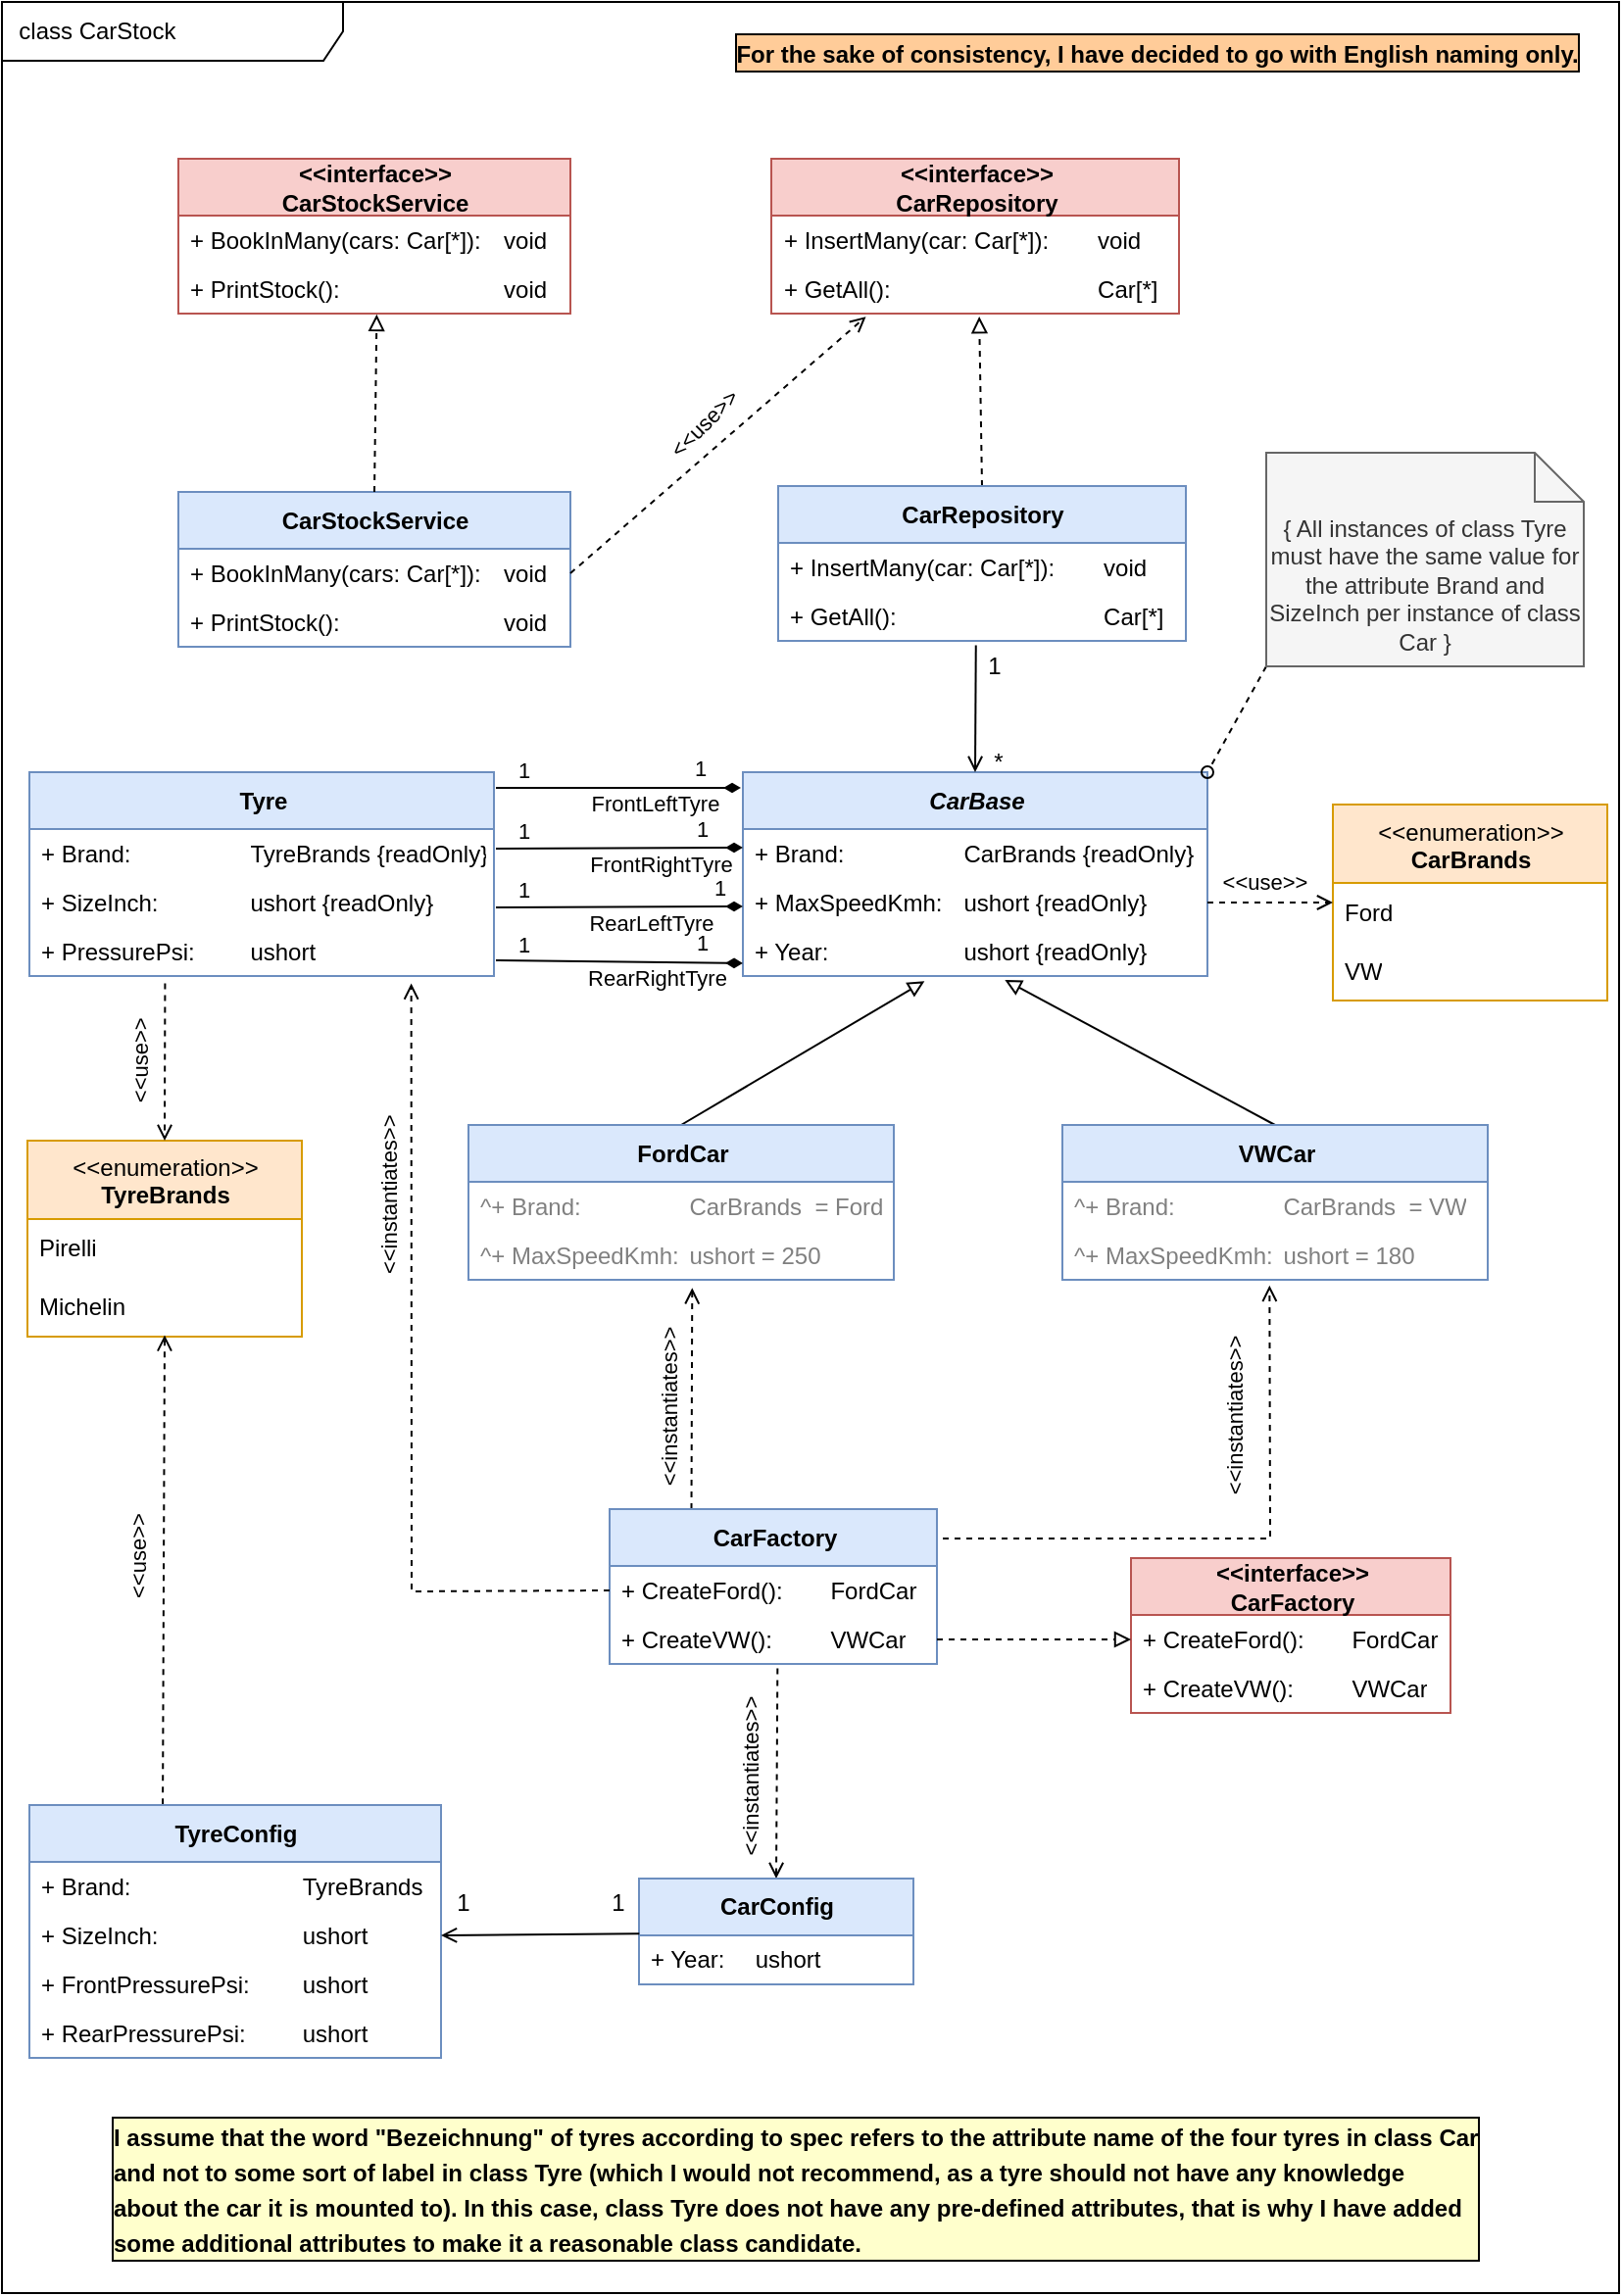 <mxfile version="24.0.0" type="device">
  <diagram id="EMnFjtMopK0SoW1ce9yu" name="Class Diagram">
    <mxGraphModel dx="2106" dy="452" grid="1" gridSize="10" guides="1" tooltips="1" connect="1" arrows="1" fold="1" page="1" pageScale="1" pageWidth="827" pageHeight="1169" math="0" shadow="0">
      <root>
        <mxCell id="0" />
        <mxCell id="1" parent="0" />
        <mxCell id="168" value="&amp;nbsp; class CarStock" style="shape=umlFrame;whiteSpace=wrap;html=1;movable=1;resizable=1;rotatable=1;deletable=1;editable=1;connectable=1;width=174;height=30;align=left;" parent="1" vertex="1">
          <mxGeometry x="-1654" width="825" height="1169" as="geometry" />
        </mxCell>
        <mxCell id="2" value="&lt;i&gt;CarBase&lt;/i&gt;" style="swimlane;fontStyle=1;align=center;verticalAlign=middle;childLayout=stackLayout;horizontal=1;startSize=29;horizontalStack=0;resizeParent=1;resizeParentMax=0;resizeLast=0;collapsible=0;marginBottom=0;html=1;fillColor=#dae8fc;strokeColor=#6c8ebf;" parent="1" vertex="1">
          <mxGeometry x="-1276" y="393" width="237" height="104" as="geometry" />
        </mxCell>
        <mxCell id="4" value="+ Brand:&lt;span style=&quot;white-space: pre;&quot;&gt;&#x9;&lt;span style=&quot;white-space: pre;&quot;&gt;&#x9;&lt;/span&gt;&lt;span style=&quot;white-space: pre;&quot;&gt;&#x9;&lt;/span&gt;C&lt;/span&gt;arBrands {readOnly}" style="text;html=1;strokeColor=none;fillColor=none;align=left;verticalAlign=middle;spacingLeft=4;spacingRight=4;overflow=hidden;rotatable=0;points=[[0,0.5],[1,0.5]];portConstraint=eastwest;" parent="2" vertex="1">
          <mxGeometry y="29" width="237" height="25" as="geometry" />
        </mxCell>
        <mxCell id="6" value="+ MaxSpeedKmh:&lt;span style=&quot;white-space: pre;&quot;&gt;&#x9;&lt;/span&gt;ushort {readOnly}" style="text;html=1;strokeColor=none;fillColor=none;align=left;verticalAlign=middle;spacingLeft=4;spacingRight=4;overflow=hidden;rotatable=0;points=[[0,0.5],[1,0.5]];portConstraint=eastwest;" parent="2" vertex="1">
          <mxGeometry y="54" width="237" height="25" as="geometry" />
        </mxCell>
        <mxCell id="5" value="+ Year:&lt;span style=&quot;white-space: pre;&quot;&gt;&#x9;&lt;/span&gt;&lt;span style=&quot;white-space: pre;&quot;&gt;&#x9;&lt;/span&gt;&lt;span style=&quot;white-space: pre;&quot;&gt;&#x9;&lt;/span&gt;ushort {readOnly}" style="text;html=1;strokeColor=none;fillColor=none;align=left;verticalAlign=middle;spacingLeft=4;spacingRight=4;overflow=hidden;rotatable=0;points=[[0,0.5],[1,0.5]];portConstraint=eastwest;" parent="2" vertex="1">
          <mxGeometry y="79" width="237" height="25" as="geometry" />
        </mxCell>
        <mxCell id="19" value="&amp;lt;&amp;lt;enumeration&amp;gt;&amp;gt;&lt;br&gt;&lt;b&gt;CarBrands&lt;/b&gt;" style="swimlane;fontStyle=0;align=center;verticalAlign=top;childLayout=stackLayout;horizontal=1;startSize=40;horizontalStack=0;resizeParent=1;resizeParentMax=0;resizeLast=0;collapsible=0;marginBottom=0;html=1;fillColor=#ffe6cc;strokeColor=#d79b00;" parent="1" vertex="1">
          <mxGeometry x="-975" y="409.5" width="140" height="100" as="geometry" />
        </mxCell>
        <mxCell id="20" value="Ford" style="text;html=1;strokeColor=none;fillColor=none;align=left;verticalAlign=middle;spacingLeft=4;spacingRight=4;overflow=hidden;rotatable=0;points=[[0,0.5],[1,0.5]];portConstraint=eastwest;" parent="19" vertex="1">
          <mxGeometry y="40" width="140" height="30" as="geometry" />
        </mxCell>
        <mxCell id="21" value="VW" style="text;html=1;strokeColor=none;fillColor=none;align=left;verticalAlign=middle;spacingLeft=4;spacingRight=4;overflow=hidden;rotatable=0;points=[[0,0.5],[1,0.5]];portConstraint=eastwest;" parent="19" vertex="1">
          <mxGeometry y="70" width="140" height="30" as="geometry" />
        </mxCell>
        <mxCell id="22" style="edgeStyle=none;html=1;exitX=1;exitY=0.5;exitDx=0;exitDy=0;endArrow=open;endFill=0;dashed=1;entryX=0;entryY=0.5;entryDx=0;entryDy=0;" parent="1" source="6" target="19" edge="1">
          <mxGeometry relative="1" as="geometry">
            <mxPoint x="-996" y="403" as="targetPoint" />
          </mxGeometry>
        </mxCell>
        <mxCell id="23" value="&amp;lt;&amp;lt;use&amp;gt;&amp;gt;" style="edgeLabel;html=1;align=center;verticalAlign=middle;resizable=0;points=[];rotation=0;" parent="22" vertex="1" connectable="0">
          <mxGeometry x="0.264" y="3" relative="1" as="geometry">
            <mxPoint x="-12" y="-8" as="offset" />
          </mxGeometry>
        </mxCell>
        <mxCell id="29" style="edgeStyle=none;html=1;exitX=0.5;exitY=0;exitDx=0;exitDy=0;fontColor=#808080;endArrow=block;endFill=0;entryX=0.391;entryY=1.107;entryDx=0;entryDy=0;entryPerimeter=0;" parent="1" source="24" target="5" edge="1">
          <mxGeometry relative="1" as="geometry">
            <mxPoint x="-1186" y="523" as="targetPoint" />
          </mxGeometry>
        </mxCell>
        <mxCell id="24" value="FordCar" style="swimlane;fontStyle=1;align=center;verticalAlign=middle;childLayout=stackLayout;horizontal=1;startSize=29;horizontalStack=0;resizeParent=1;resizeParentMax=0;resizeLast=0;collapsible=0;marginBottom=0;html=1;fillColor=#dae8fc;strokeColor=#6c8ebf;" parent="1" vertex="1">
          <mxGeometry x="-1416" y="573" width="217" height="79" as="geometry" />
        </mxCell>
        <mxCell id="25" value="^+ Brand:&lt;span style=&quot;white-space: pre;&quot;&gt;&#x9;&lt;/span&gt;&lt;span style=&quot;white-space: pre;&quot;&gt;&#x9;&lt;/span&gt;&lt;span style=&quot;white-space: pre;&quot;&gt;&#x9;&lt;/span&gt;CarBrands&amp;nbsp; = Ford" style="text;html=1;strokeColor=none;fillColor=none;align=left;verticalAlign=middle;spacingLeft=4;spacingRight=4;overflow=hidden;rotatable=0;points=[[0,0.5],[1,0.5]];portConstraint=eastwest;fontColor=#808080;" parent="24" vertex="1">
          <mxGeometry y="29" width="217" height="25" as="geometry" />
        </mxCell>
        <mxCell id="27" value="^+ MaxSpeedKmh:&lt;span style=&quot;white-space: pre;&quot;&gt;&#x9;&lt;/span&gt;ushort = 250" style="text;html=1;strokeColor=none;fillColor=none;align=left;verticalAlign=middle;spacingLeft=4;spacingRight=4;overflow=hidden;rotatable=0;points=[[0,0.5],[1,0.5]];portConstraint=eastwest;fontColor=#808080;" parent="24" vertex="1">
          <mxGeometry y="54" width="217" height="25" as="geometry" />
        </mxCell>
        <mxCell id="33" style="edgeStyle=none;html=1;exitX=0.5;exitY=0;exitDx=0;exitDy=0;entryX=0.564;entryY=1.08;entryDx=0;entryDy=0;entryPerimeter=0;fontColor=#808080;endArrow=block;endFill=0;" parent="1" source="30" target="5" edge="1">
          <mxGeometry relative="1" as="geometry" />
        </mxCell>
        <mxCell id="30" value="VWCar" style="swimlane;fontStyle=1;align=center;verticalAlign=middle;childLayout=stackLayout;horizontal=1;startSize=29;horizontalStack=0;resizeParent=1;resizeParentMax=0;resizeLast=0;collapsible=0;marginBottom=0;html=1;fillColor=#dae8fc;strokeColor=#6c8ebf;" parent="1" vertex="1">
          <mxGeometry x="-1113" y="573" width="217" height="79" as="geometry" />
        </mxCell>
        <mxCell id="31" value="^+ Brand:&lt;span style=&quot;white-space: pre;&quot;&gt;&#x9;&lt;/span&gt;&lt;span style=&quot;white-space: pre;&quot;&gt;&#x9;&lt;span style=&quot;white-space: pre;&quot;&gt;&#x9;&lt;/span&gt;C&lt;/span&gt;arBrands&amp;nbsp; = VW" style="text;html=1;strokeColor=none;fillColor=none;align=left;verticalAlign=middle;spacingLeft=4;spacingRight=4;overflow=hidden;rotatable=0;points=[[0,0.5],[1,0.5]];portConstraint=eastwest;fontColor=#808080;" parent="30" vertex="1">
          <mxGeometry y="29" width="217" height="25" as="geometry" />
        </mxCell>
        <mxCell id="32" value="^+ MaxSpeedKmh:&lt;span style=&quot;white-space: pre;&quot;&gt;&#x9;&lt;/span&gt;ushort = 180" style="text;html=1;strokeColor=none;fillColor=none;align=left;verticalAlign=middle;spacingLeft=4;spacingRight=4;overflow=hidden;rotatable=0;points=[[0,0.5],[1,0.5]];portConstraint=eastwest;fontColor=#808080;" parent="30" vertex="1">
          <mxGeometry y="54" width="217" height="25" as="geometry" />
        </mxCell>
        <mxCell id="88" style="edgeStyle=none;html=1;exitX=0.25;exitY=0;exitDx=0;exitDy=0;entryX=0.526;entryY=1.167;entryDx=0;entryDy=0;entryPerimeter=0;dashed=1;fontColor=#000000;startArrow=none;startFill=0;endArrow=open;endFill=0;" parent="1" source="56" target="27" edge="1">
          <mxGeometry relative="1" as="geometry" />
        </mxCell>
        <mxCell id="89" value="&amp;lt;&amp;lt;instantiates&amp;gt;&amp;gt;" style="edgeLabel;html=1;align=center;verticalAlign=middle;resizable=0;points=[];fontColor=#000000;rotation=-90;" parent="88" vertex="1" connectable="0">
          <mxGeometry x="0.328" y="2" relative="1" as="geometry">
            <mxPoint x="-10" y="23" as="offset" />
          </mxGeometry>
        </mxCell>
        <mxCell id="90" style="edgeStyle=none;html=1;exitX=1.018;exitY=0.19;exitDx=0;exitDy=0;entryX=0.487;entryY=1.117;entryDx=0;entryDy=0;entryPerimeter=0;dashed=1;fontColor=#000000;startArrow=none;startFill=0;endArrow=open;endFill=0;rounded=0;exitPerimeter=0;" parent="1" source="56" target="32" edge="1">
          <mxGeometry relative="1" as="geometry">
            <Array as="points">
              <mxPoint x="-1007" y="784" />
            </Array>
          </mxGeometry>
        </mxCell>
        <mxCell id="91" value="&amp;lt;&amp;lt;instantiates&amp;gt;&amp;gt;" style="edgeLabel;html=1;align=center;verticalAlign=middle;resizable=0;points=[];fontColor=#000000;rotation=-90;" parent="90" vertex="1" connectable="0">
          <mxGeometry x="0.098" y="-1" relative="1" as="geometry">
            <mxPoint x="-14" y="-63" as="offset" />
          </mxGeometry>
        </mxCell>
        <mxCell id="56" value="CarFactory" style="swimlane;fontStyle=1;align=center;verticalAlign=middle;childLayout=stackLayout;horizontal=1;startSize=29;horizontalStack=0;resizeParent=1;resizeParentMax=0;resizeLast=0;collapsible=0;marginBottom=0;html=1;fillColor=#dae8fc;strokeColor=#6c8ebf;" parent="1" vertex="1">
          <mxGeometry x="-1344" y="769" width="167" height="79" as="geometry" />
        </mxCell>
        <mxCell id="57" value="+ CreateFord():&lt;span style=&quot;white-space: pre;&quot;&gt;&#x9;&lt;/span&gt;FordCar" style="text;html=1;strokeColor=none;fillColor=none;align=left;verticalAlign=middle;spacingLeft=4;spacingRight=4;overflow=hidden;rotatable=0;points=[[0,0.5],[1,0.5]];portConstraint=eastwest;" parent="56" vertex="1">
          <mxGeometry y="29" width="167" height="25" as="geometry" />
        </mxCell>
        <mxCell id="62" value="+ CreateVW():&lt;span style=&quot;white-space-collapse: preserve;&quot;&gt; &lt;span style=&quot;white-space: pre;&quot;&gt;&#x9;&lt;/span&gt;&lt;/span&gt;VWCar" style="text;html=1;strokeColor=none;fillColor=none;align=left;verticalAlign=middle;spacingLeft=4;spacingRight=4;overflow=hidden;rotatable=0;points=[[0,0.5],[1,0.5]];portConstraint=eastwest;" parent="56" vertex="1">
          <mxGeometry y="54" width="167" height="25" as="geometry" />
        </mxCell>
        <mxCell id="63" value="Tyre" style="swimlane;fontStyle=1;align=center;verticalAlign=middle;childLayout=stackLayout;horizontal=1;startSize=29;horizontalStack=0;resizeParent=1;resizeParentMax=0;resizeLast=0;collapsible=0;marginBottom=0;html=1;fillColor=#dae8fc;strokeColor=#6c8ebf;" parent="1" vertex="1">
          <mxGeometry x="-1640" y="393" width="237" height="104" as="geometry" />
        </mxCell>
        <mxCell id="66" value="+ Brand:&lt;span style=&quot;white-space: pre;&quot;&gt;&#x9;&lt;span style=&quot;white-space: pre;&quot;&gt;&#x9;&lt;span style=&quot;white-space: pre;&quot;&gt;&#x9;&lt;/span&gt;&lt;/span&gt;&lt;/span&gt;TyreBrands {readOnly}" style="text;html=1;strokeColor=none;fillColor=none;align=left;verticalAlign=middle;spacingLeft=4;spacingRight=4;overflow=hidden;rotatable=0;points=[[0,0.5],[1,0.5]];portConstraint=eastwest;" parent="63" vertex="1">
          <mxGeometry y="29" width="237" height="25" as="geometry" />
        </mxCell>
        <mxCell id="101" value="+ SizeInch:&lt;span style=&quot;white-space: pre;&quot;&gt;&#x9;&lt;span style=&quot;white-space: pre;&quot;&gt;&#x9;&lt;/span&gt;&lt;/span&gt;ushort&amp;nbsp;{readOnly}" style="text;html=1;strokeColor=none;fillColor=none;align=left;verticalAlign=middle;spacingLeft=4;spacingRight=4;overflow=hidden;rotatable=0;points=[[0,0.5],[1,0.5]];portConstraint=eastwest;" parent="63" vertex="1">
          <mxGeometry y="54" width="237" height="25" as="geometry" />
        </mxCell>
        <mxCell id="105" value="+ PressurePsi:&lt;span style=&quot;white-space: pre;&quot;&gt;&#x9;&lt;/span&gt;ushort" style="text;html=1;strokeColor=none;fillColor=none;align=left;verticalAlign=middle;spacingLeft=4;spacingRight=4;overflow=hidden;rotatable=0;points=[[0,0.5],[1,0.5]];portConstraint=eastwest;" parent="63" vertex="1">
          <mxGeometry y="79" width="237" height="25" as="geometry" />
        </mxCell>
        <mxCell id="67" style="edgeStyle=none;html=1;fontColor=#000000;endArrow=none;endFill=0;startArrow=diamondThin;startFill=1;" parent="1" edge="1">
          <mxGeometry relative="1" as="geometry">
            <mxPoint x="-1402" y="401" as="targetPoint" />
            <mxPoint x="-1277" y="401" as="sourcePoint" />
          </mxGeometry>
        </mxCell>
        <mxCell id="106" value="&lt;font style=&quot;font-size: 11px;&quot;&gt;FrontLeftTyre&lt;/font&gt;" style="edgeLabel;html=1;align=center;verticalAlign=middle;resizable=0;points=[];fontSize=15;labelBackgroundColor=none;" parent="67" vertex="1" connectable="0">
          <mxGeometry x="-0.303" y="7" relative="1" as="geometry">
            <mxPoint x="-1" y="-1" as="offset" />
          </mxGeometry>
        </mxCell>
        <mxCell id="109" value="1" style="edgeLabel;html=1;align=center;verticalAlign=middle;resizable=0;points=[];fontSize=11;" parent="67" vertex="1" connectable="0">
          <mxGeometry x="0.445" y="-1" relative="1" as="geometry">
            <mxPoint x="-21" y="-8" as="offset" />
          </mxGeometry>
        </mxCell>
        <mxCell id="110" value="1" style="edgeLabel;html=1;align=center;verticalAlign=middle;resizable=0;points=[];fontSize=11;" parent="67" vertex="1" connectable="0">
          <mxGeometry x="-0.263" y="-2" relative="1" as="geometry">
            <mxPoint x="25" y="-8" as="offset" />
          </mxGeometry>
        </mxCell>
        <mxCell id="77" style="edgeStyle=none;html=1;exitX=0.485;exitY=1.091;exitDx=0;exitDy=0;entryX=0.5;entryY=0;entryDx=0;entryDy=0;fontColor=#000000;endArrow=open;endFill=0;exitPerimeter=0;" parent="1" source="76" target="2" edge="1">
          <mxGeometry relative="1" as="geometry" />
        </mxCell>
        <mxCell id="143" style="edgeStyle=none;html=1;exitX=0.5;exitY=0;exitDx=0;exitDy=0;entryX=0.51;entryY=1.061;entryDx=0;entryDy=0;entryPerimeter=0;dashed=1;endArrow=block;endFill=0;" parent="1" source="74" target="139" edge="1">
          <mxGeometry relative="1" as="geometry" />
        </mxCell>
        <mxCell id="74" value="CarRepository" style="swimlane;fontStyle=1;align=center;verticalAlign=middle;childLayout=stackLayout;horizontal=1;startSize=29;horizontalStack=0;resizeParent=1;resizeParentMax=0;resizeLast=0;collapsible=0;marginBottom=0;html=1;fillColor=#dae8fc;strokeColor=#6c8ebf;" parent="1" vertex="1">
          <mxGeometry x="-1258" y="247" width="208" height="79" as="geometry" />
        </mxCell>
        <mxCell id="75" value="+ InsertMany(car: Car[*]):&lt;span style=&quot;white-space: pre;&quot;&gt;&#x9;&lt;/span&gt;void" style="text;html=1;strokeColor=none;fillColor=none;align=left;verticalAlign=middle;spacingLeft=4;spacingRight=4;overflow=hidden;rotatable=0;points=[[0,0.5],[1,0.5]];portConstraint=eastwest;" parent="74" vertex="1">
          <mxGeometry y="29" width="208" height="25" as="geometry" />
        </mxCell>
        <mxCell id="76" value="+ GetAll():&lt;span style=&quot;white-space: pre;&quot;&gt;&#x9;&lt;/span&gt;&lt;span style=&quot;white-space: pre;&quot;&gt;&#x9;&lt;span style=&quot;white-space: pre;&quot;&gt;&#x9;&lt;/span&gt;&lt;span style=&quot;white-space: pre;&quot;&gt;&#x9;&lt;/span&gt;&lt;/span&gt;Car[*]" style="text;html=1;strokeColor=none;fillColor=none;align=left;verticalAlign=middle;spacingLeft=4;spacingRight=4;overflow=hidden;rotatable=0;points=[[0,0.5],[1,0.5]];portConstraint=eastwest;" parent="74" vertex="1">
          <mxGeometry y="54" width="208" height="25" as="geometry" />
        </mxCell>
        <mxCell id="78" value="*" style="text;html=1;align=center;verticalAlign=middle;resizable=0;points=[];autosize=1;strokeColor=none;fillColor=none;fontColor=#000000;" parent="1" vertex="1">
          <mxGeometry x="-1161" y="373" width="30" height="30" as="geometry" />
        </mxCell>
        <mxCell id="79" value="1" style="text;html=1;align=center;verticalAlign=middle;resizable=0;points=[];autosize=1;strokeColor=none;fillColor=none;fontColor=#000000;" parent="1" vertex="1">
          <mxGeometry x="-1163" y="324" width="30" height="30" as="geometry" />
        </mxCell>
        <mxCell id="80" value="CarStockService" style="swimlane;fontStyle=1;align=center;verticalAlign=middle;childLayout=stackLayout;horizontal=1;startSize=29;horizontalStack=0;resizeParent=1;resizeParentMax=0;resizeLast=0;collapsible=0;marginBottom=0;html=1;fillColor=#dae8fc;strokeColor=#6c8ebf;" parent="1" vertex="1">
          <mxGeometry x="-1564" y="250" width="200" height="79" as="geometry" />
        </mxCell>
        <mxCell id="81" value="+ BookInMany(cars: Car[*]):&lt;span style=&quot;white-space: pre;&quot;&gt;&#x9;&lt;/span&gt;void" style="text;html=1;strokeColor=none;fillColor=none;align=left;verticalAlign=middle;spacingLeft=4;spacingRight=4;overflow=hidden;rotatable=0;points=[[0,0.5],[1,0.5]];portConstraint=eastwest;" parent="80" vertex="1">
          <mxGeometry y="29" width="200" height="25" as="geometry" />
        </mxCell>
        <mxCell id="82" value="+ PrintStock():&lt;span style=&quot;white-space: pre;&quot;&gt;&#x9;&lt;/span&gt;&lt;span style=&quot;white-space: pre;&quot;&gt;&#x9;&lt;span style=&quot;white-space: pre;&quot;&gt;&#x9;&lt;/span&gt;&lt;span style=&quot;white-space: pre;&quot;&gt;&#x9;&lt;/span&gt;v&lt;/span&gt;oid" style="text;html=1;strokeColor=none;fillColor=none;align=left;verticalAlign=middle;spacingLeft=4;spacingRight=4;overflow=hidden;rotatable=0;points=[[0,0.5],[1,0.5]];portConstraint=eastwest;" parent="80" vertex="1">
          <mxGeometry y="54" width="200" height="25" as="geometry" />
        </mxCell>
        <mxCell id="95" style="edgeStyle=none;html=1;exitX=0;exitY=0.5;exitDx=0;exitDy=0;dashed=1;fontColor=#000000;startArrow=none;startFill=0;endArrow=open;endFill=0;rounded=0;entryX=0.822;entryY=1.151;entryDx=0;entryDy=0;entryPerimeter=0;" parent="1" source="57" target="105" edge="1">
          <mxGeometry relative="1" as="geometry">
            <Array as="points">
              <mxPoint x="-1445" y="811" />
            </Array>
            <mxPoint x="-1449" y="519" as="targetPoint" />
          </mxGeometry>
        </mxCell>
        <mxCell id="96" value="&amp;lt;&amp;lt;instantiates&amp;gt;&amp;gt;" style="edgeLabel;html=1;align=center;verticalAlign=middle;resizable=0;points=[];fontColor=#000000;rotation=-90;" parent="95" vertex="1" connectable="0">
          <mxGeometry x="0.445" y="2" relative="1" as="geometry">
            <mxPoint x="-10" y="-6" as="offset" />
          </mxGeometry>
        </mxCell>
        <mxCell id="98" value="&lt;font style=&quot;font-size: 12px;&quot;&gt;For the sake of consistency, I have decided to go with English naming only.&lt;/font&gt;" style="text;html=1;align=center;verticalAlign=middle;resizable=0;points=[];autosize=1;strokeColor=none;fillColor=none;fontColor=#000000;fontStyle=1;fontSize=15;labelBorderColor=default;labelBackgroundColor=#FFCC99;" parent="1" vertex="1">
          <mxGeometry x="-1290" y="10" width="450" height="30" as="geometry" />
        </mxCell>
        <mxCell id="102" value="&amp;lt;&amp;lt;enumeration&amp;gt;&amp;gt;&lt;br&gt;&lt;b&gt;TyreBrands&lt;/b&gt;" style="swimlane;fontStyle=0;align=center;verticalAlign=top;childLayout=stackLayout;horizontal=1;startSize=40;horizontalStack=0;resizeParent=1;resizeParentMax=0;resizeLast=0;collapsible=0;marginBottom=0;html=1;fillColor=#ffe6cc;strokeColor=#d79b00;" parent="1" vertex="1">
          <mxGeometry x="-1641" y="581" width="140" height="100" as="geometry" />
        </mxCell>
        <mxCell id="103" value="Pirelli" style="text;html=1;strokeColor=none;fillColor=none;align=left;verticalAlign=middle;spacingLeft=4;spacingRight=4;overflow=hidden;rotatable=0;points=[[0,0.5],[1,0.5]];portConstraint=eastwest;" parent="102" vertex="1">
          <mxGeometry y="40" width="140" height="30" as="geometry" />
        </mxCell>
        <mxCell id="104" value="Michelin" style="text;html=1;strokeColor=none;fillColor=none;align=left;verticalAlign=middle;spacingLeft=4;spacingRight=4;overflow=hidden;rotatable=0;points=[[0,0.5],[1,0.5]];portConstraint=eastwest;" parent="102" vertex="1">
          <mxGeometry y="70" width="140" height="30" as="geometry" />
        </mxCell>
        <mxCell id="111" style="edgeStyle=none;html=1;fontColor=#000000;endArrow=none;endFill=0;startArrow=diamondThin;startFill=1;exitX=0;exitY=0.5;exitDx=0;exitDy=0;" parent="1" edge="1">
          <mxGeometry relative="1" as="geometry">
            <mxPoint x="-1402" y="432" as="targetPoint" />
            <mxPoint x="-1276.0" y="431.5" as="sourcePoint" />
          </mxGeometry>
        </mxCell>
        <mxCell id="112" value="&lt;font style=&quot;font-size: 11px;&quot;&gt;FrontRightTyre&lt;/font&gt;" style="edgeLabel;html=1;align=center;verticalAlign=middle;resizable=0;points=[];fontSize=15;labelBackgroundColor=none;" parent="111" vertex="1" connectable="0">
          <mxGeometry x="-0.303" y="7" relative="1" as="geometry">
            <mxPoint x="2" y="-1" as="offset" />
          </mxGeometry>
        </mxCell>
        <mxCell id="113" value="1" style="edgeLabel;html=1;align=center;verticalAlign=middle;resizable=0;points=[];fontSize=11;" parent="111" vertex="1" connectable="0">
          <mxGeometry x="0.445" y="-1" relative="1" as="geometry">
            <mxPoint x="-21" y="-8" as="offset" />
          </mxGeometry>
        </mxCell>
        <mxCell id="114" value="1" style="edgeLabel;html=1;align=center;verticalAlign=middle;resizable=0;points=[];fontSize=11;" parent="111" vertex="1" connectable="0">
          <mxGeometry x="-0.263" y="-2" relative="1" as="geometry">
            <mxPoint x="25" y="-8" as="offset" />
          </mxGeometry>
        </mxCell>
        <mxCell id="115" style="edgeStyle=none;html=1;fontColor=#000000;endArrow=none;endFill=0;startArrow=diamondThin;startFill=1;exitX=0;exitY=0.5;exitDx=0;exitDy=0;" parent="1" edge="1">
          <mxGeometry relative="1" as="geometry">
            <mxPoint x="-1402" y="462" as="targetPoint" />
            <mxPoint x="-1276.0" y="461.5" as="sourcePoint" />
          </mxGeometry>
        </mxCell>
        <mxCell id="116" value="&lt;font style=&quot;font-size: 11px;&quot;&gt;RearLeftTyre&lt;/font&gt;" style="edgeLabel;html=1;align=center;verticalAlign=middle;resizable=0;points=[];fontSize=15;labelBackgroundColor=none;" parent="115" vertex="1" connectable="0">
          <mxGeometry x="-0.303" y="7" relative="1" as="geometry">
            <mxPoint x="-3" y="-1" as="offset" />
          </mxGeometry>
        </mxCell>
        <mxCell id="117" value="1" style="edgeLabel;html=1;align=center;verticalAlign=middle;resizable=0;points=[];fontSize=11;" parent="115" vertex="1" connectable="0">
          <mxGeometry x="0.445" y="-1" relative="1" as="geometry">
            <mxPoint x="-21" y="-8" as="offset" />
          </mxGeometry>
        </mxCell>
        <mxCell id="118" value="1" style="edgeLabel;html=1;align=center;verticalAlign=middle;resizable=0;points=[];fontSize=11;" parent="115" vertex="1" connectable="0">
          <mxGeometry x="-0.263" y="-2" relative="1" as="geometry">
            <mxPoint x="34" y="-8" as="offset" />
          </mxGeometry>
        </mxCell>
        <mxCell id="119" style="edgeStyle=none;html=1;fontColor=#000000;endArrow=none;endFill=0;startArrow=diamondThin;startFill=1;exitX=0;exitY=0.5;exitDx=0;exitDy=0;" parent="1" edge="1">
          <mxGeometry relative="1" as="geometry">
            <mxPoint x="-1402" y="489" as="targetPoint" />
            <mxPoint x="-1276.0" y="490.5" as="sourcePoint" />
          </mxGeometry>
        </mxCell>
        <mxCell id="120" value="&lt;font style=&quot;font-size: 11px;&quot;&gt;RearRightTyre&lt;/font&gt;" style="edgeLabel;html=1;align=center;verticalAlign=middle;resizable=0;points=[];fontSize=15;labelBackgroundColor=none;" parent="119" vertex="1" connectable="0">
          <mxGeometry x="-0.303" y="7" relative="1" as="geometry">
            <mxPoint y="-1" as="offset" />
          </mxGeometry>
        </mxCell>
        <mxCell id="121" value="1" style="edgeLabel;html=1;align=center;verticalAlign=middle;resizable=0;points=[];fontSize=11;" parent="119" vertex="1" connectable="0">
          <mxGeometry x="0.445" y="-1" relative="1" as="geometry">
            <mxPoint x="-21" y="-8" as="offset" />
          </mxGeometry>
        </mxCell>
        <mxCell id="122" value="1" style="edgeLabel;html=1;align=center;verticalAlign=middle;resizable=0;points=[];fontSize=11;" parent="119" vertex="1" connectable="0">
          <mxGeometry x="-0.263" y="-2" relative="1" as="geometry">
            <mxPoint x="25" y="-8" as="offset" />
          </mxGeometry>
        </mxCell>
        <mxCell id="123" style="edgeStyle=none;html=1;endArrow=open;endFill=0;dashed=1;entryX=0.5;entryY=0;entryDx=0;entryDy=0;exitX=0.292;exitY=1.151;exitDx=0;exitDy=0;exitPerimeter=0;" parent="1" source="105" target="102" edge="1">
          <mxGeometry relative="1" as="geometry">
            <mxPoint x="-1470" y="359" as="targetPoint" />
            <mxPoint x="-1502" y="521" as="sourcePoint" />
          </mxGeometry>
        </mxCell>
        <mxCell id="124" value="&amp;lt;&amp;lt;use&amp;gt;&amp;gt;" style="edgeLabel;html=1;align=center;verticalAlign=middle;resizable=0;points=[];rotation=-90;" parent="123" vertex="1" connectable="0">
          <mxGeometry x="0.264" y="3" relative="1" as="geometry">
            <mxPoint x="-16" y="-11" as="offset" />
          </mxGeometry>
        </mxCell>
        <mxCell id="127" style="edgeStyle=none;html=1;exitX=0;exitY=1;exitDx=0;exitDy=0;exitPerimeter=0;fontSize=11;endArrow=oval;endFill=0;dashed=1;entryX=1;entryY=0;entryDx=0;entryDy=0;" parent="1" source="126" target="2" edge="1">
          <mxGeometry relative="1" as="geometry">
            <mxPoint x="-1042" y="390" as="targetPoint" />
          </mxGeometry>
        </mxCell>
        <mxCell id="126" value="{ All instances of class Tyre must have the same value for the attribute Brand and SizeInch per instance of class Car }" style="shape=note2;boundedLbl=1;whiteSpace=wrap;html=1;size=25;verticalAlign=top;align=center;fontColor=#333333;fillColor=#f5f5f5;strokeColor=#666666;" parent="1" vertex="1">
          <mxGeometry x="-1009" y="230" width="162" height="109" as="geometry" />
        </mxCell>
        <mxCell id="132" value="&lt;font style=&quot;font-size: 12px;&quot;&gt;I assume that the word &quot;Bezeichnung&quot; of tyres according to spec refers to the attribute name of the four tyres in class Car&lt;br&gt;and not to some sort of label in class Tyre (which I would not recommend, as a tyre should not have any knowledge&lt;br&gt;about the car it is mounted to). In this case, class Tyre does not have any pre-defined attributes, that is why I have added&lt;br&gt;some additional attributes to make it a reasonable class candidate.&lt;br&gt;&lt;/font&gt;" style="text;html=1;align=left;verticalAlign=middle;resizable=0;points=[];autosize=1;strokeColor=none;fillColor=none;fontColor=#000000;fontStyle=1;fontSize=15;labelBorderColor=default;labelBackgroundColor=#FFFFCC;" parent="1" vertex="1">
          <mxGeometry x="-1600" y="1070" width="720" height="90" as="geometry" />
        </mxCell>
        <mxCell id="133" value="&amp;lt;&amp;lt;interface&amp;gt;&amp;gt;&lt;br&gt;CarStockService" style="swimlane;fontStyle=1;align=center;verticalAlign=middle;childLayout=stackLayout;horizontal=1;startSize=29;horizontalStack=0;resizeParent=1;resizeParentMax=0;resizeLast=0;collapsible=0;marginBottom=0;html=1;fillColor=#f8cecc;strokeColor=#b85450;" parent="1" vertex="1">
          <mxGeometry x="-1564" y="80" width="200" height="79" as="geometry" />
        </mxCell>
        <mxCell id="134" value="+ BookInMany(cars: Car[*]):&lt;span style=&quot;white-space: pre;&quot;&gt;&#x9;&lt;/span&gt;void" style="text;html=1;strokeColor=none;fillColor=none;align=left;verticalAlign=middle;spacingLeft=4;spacingRight=4;overflow=hidden;rotatable=0;points=[[0,0.5],[1,0.5]];portConstraint=eastwest;" parent="133" vertex="1">
          <mxGeometry y="29" width="200" height="25" as="geometry" />
        </mxCell>
        <mxCell id="135" value="+ PrintStock():&lt;span style=&quot;white-space: pre;&quot;&gt;&#x9;&lt;/span&gt;&lt;span style=&quot;white-space: pre;&quot;&gt;&#x9;&lt;span style=&quot;white-space: pre;&quot;&gt;&#x9;&lt;/span&gt;&lt;span style=&quot;white-space: pre;&quot;&gt;&#x9;&lt;/span&gt;v&lt;/span&gt;oid" style="text;html=1;strokeColor=none;fillColor=none;align=left;verticalAlign=middle;spacingLeft=4;spacingRight=4;overflow=hidden;rotatable=0;points=[[0,0.5],[1,0.5]];portConstraint=eastwest;" parent="133" vertex="1">
          <mxGeometry y="54" width="200" height="25" as="geometry" />
        </mxCell>
        <mxCell id="136" style="edgeStyle=none;html=1;exitX=0.5;exitY=0;exitDx=0;exitDy=0;endArrow=block;endFill=0;dashed=1;entryX=0.506;entryY=1.017;entryDx=0;entryDy=0;entryPerimeter=0;" parent="1" source="80" target="135" edge="1">
          <mxGeometry relative="1" as="geometry">
            <mxPoint x="-1693" y="219" as="targetPoint" />
          </mxGeometry>
        </mxCell>
        <mxCell id="137" value="&amp;lt;&amp;lt;interface&amp;gt;&amp;gt;&lt;br&gt;CarRepository" style="swimlane;fontStyle=1;align=center;verticalAlign=middle;childLayout=stackLayout;horizontal=1;startSize=29;horizontalStack=0;resizeParent=1;resizeParentMax=0;resizeLast=0;collapsible=0;marginBottom=0;html=1;fillColor=#f8cecc;strokeColor=#b85450;" parent="1" vertex="1">
          <mxGeometry x="-1261.5" y="80" width="208" height="79" as="geometry" />
        </mxCell>
        <mxCell id="138" value="+ InsertMany(car: Car[*]):&lt;span style=&quot;white-space: pre;&quot;&gt;&#x9;&lt;/span&gt;void" style="text;html=1;strokeColor=none;fillColor=none;align=left;verticalAlign=middle;spacingLeft=4;spacingRight=4;overflow=hidden;rotatable=0;points=[[0,0.5],[1,0.5]];portConstraint=eastwest;" parent="137" vertex="1">
          <mxGeometry y="29" width="208" height="25" as="geometry" />
        </mxCell>
        <mxCell id="139" value="+ GetAll():&lt;span style=&quot;white-space: pre;&quot;&gt;&#x9;&lt;/span&gt;&lt;span style=&quot;white-space: pre;&quot;&gt;&#x9;&lt;span style=&quot;white-space: pre;&quot;&gt;&#x9;&lt;/span&gt;&lt;span style=&quot;white-space: pre;&quot;&gt;&#x9;&lt;/span&gt;&lt;/span&gt;Car[*]" style="text;html=1;strokeColor=none;fillColor=none;align=left;verticalAlign=middle;spacingLeft=4;spacingRight=4;overflow=hidden;rotatable=0;points=[[0,0.5],[1,0.5]];portConstraint=eastwest;" parent="137" vertex="1">
          <mxGeometry y="54" width="208" height="25" as="geometry" />
        </mxCell>
        <mxCell id="145" style="edgeStyle=none;html=1;exitX=1;exitY=0.5;exitDx=0;exitDy=0;entryX=0.232;entryY=1.063;entryDx=0;entryDy=0;dashed=1;endArrow=open;endFill=0;entryPerimeter=0;" parent="1" source="81" target="139" edge="1">
          <mxGeometry relative="1" as="geometry" />
        </mxCell>
        <mxCell id="146" value="&amp;lt;&amp;lt;use&amp;gt;&amp;gt;" style="edgeLabel;html=1;align=center;verticalAlign=middle;resizable=0;points=[];rotation=-45;" parent="145" vertex="1" connectable="0">
          <mxGeometry x="0.34" y="2" relative="1" as="geometry">
            <mxPoint x="-32" y="13" as="offset" />
          </mxGeometry>
        </mxCell>
        <mxCell id="163" style="edgeStyle=none;html=1;exitX=0.5;exitY=0;exitDx=0;exitDy=0;startArrow=open;startFill=0;endArrow=none;endFill=0;entryX=0.513;entryY=1.054;entryDx=0;entryDy=0;entryPerimeter=0;dashed=1;" parent="1" source="147" target="62" edge="1">
          <mxGeometry relative="1" as="geometry">
            <mxPoint x="-1256" y="850" as="targetPoint" />
          </mxGeometry>
        </mxCell>
        <mxCell id="164" value="&amp;lt;&amp;lt;instantiates&amp;gt;&amp;gt;" style="edgeLabel;html=1;align=center;verticalAlign=middle;resizable=0;points=[];rotation=-90;" parent="163" vertex="1" connectable="0">
          <mxGeometry x="0.545" y="-1" relative="1" as="geometry">
            <mxPoint x="-15" y="32" as="offset" />
          </mxGeometry>
        </mxCell>
        <mxCell id="147" value="CarConfig" style="swimlane;fontStyle=1;align=center;verticalAlign=middle;childLayout=stackLayout;horizontal=1;startSize=29;horizontalStack=0;resizeParent=1;resizeParentMax=0;resizeLast=0;collapsible=0;marginBottom=0;html=1;fillColor=#dae8fc;strokeColor=#6c8ebf;" parent="1" vertex="1">
          <mxGeometry x="-1329" y="957.5" width="140" height="54" as="geometry" />
        </mxCell>
        <mxCell id="149" value="+ Year:&lt;span style=&quot;white-space: pre;&quot;&gt;&#x9;&lt;/span&gt;ushort" style="text;html=1;strokeColor=none;fillColor=none;align=left;verticalAlign=middle;spacingLeft=4;spacingRight=4;overflow=hidden;rotatable=0;points=[[0,0.5],[1,0.5]];portConstraint=eastwest;" parent="147" vertex="1">
          <mxGeometry y="29" width="140" height="25" as="geometry" />
        </mxCell>
        <mxCell id="158" style="edgeStyle=none;html=1;exitX=0.324;exitY=-0.003;exitDx=0;exitDy=0;entryX=0.5;entryY=0.973;entryDx=0;entryDy=0;entryPerimeter=0;endArrow=open;endFill=0;dashed=1;exitPerimeter=0;" parent="1" source="150" target="104" edge="1">
          <mxGeometry relative="1" as="geometry" />
        </mxCell>
        <mxCell id="159" value="&amp;lt;&amp;lt;use&amp;gt;&amp;gt;" style="edgeLabel;html=1;align=center;verticalAlign=middle;resizable=0;points=[];rotation=-90;" parent="158" vertex="1" connectable="0">
          <mxGeometry x="0.296" relative="1" as="geometry">
            <mxPoint x="-13" y="29" as="offset" />
          </mxGeometry>
        </mxCell>
        <mxCell id="150" value="TyreConfig" style="swimlane;fontStyle=1;align=center;verticalAlign=middle;childLayout=stackLayout;horizontal=1;startSize=29;horizontalStack=0;resizeParent=1;resizeParentMax=0;resizeLast=0;collapsible=0;marginBottom=0;html=1;fillColor=#dae8fc;strokeColor=#6c8ebf;" parent="1" vertex="1">
          <mxGeometry x="-1640" y="920" width="210" height="129" as="geometry" />
        </mxCell>
        <mxCell id="151" value="+ Brand:&lt;span style=&quot;white-space: pre;&quot;&gt;&#x9;&lt;span style=&quot;white-space: pre;&quot;&gt;&#x9;&lt;span style=&quot;white-space: pre;&quot;&gt;&#x9;&lt;/span&gt;&lt;span style=&quot;white-space: pre;&quot;&gt;&#x9;&lt;/span&gt;&lt;/span&gt;&lt;/span&gt;TyreBrands" style="text;html=1;strokeColor=none;fillColor=none;align=left;verticalAlign=middle;spacingLeft=4;spacingRight=4;overflow=hidden;rotatable=0;points=[[0,0.5],[1,0.5]];portConstraint=eastwest;" parent="150" vertex="1">
          <mxGeometry y="29" width="210" height="25" as="geometry" />
        </mxCell>
        <mxCell id="155" value="+ SizeInch:&lt;span style=&quot;white-space: pre;&quot;&gt;&#x9;&lt;span style=&quot;white-space: pre;&quot;&gt;&#x9;&lt;/span&gt;&lt;span style=&quot;white-space: pre;&quot;&gt;&#x9;&lt;/span&gt;&lt;/span&gt;ushort" style="text;html=1;strokeColor=none;fillColor=none;align=left;verticalAlign=middle;spacingLeft=4;spacingRight=4;overflow=hidden;rotatable=0;points=[[0,0.5],[1,0.5]];portConstraint=eastwest;" parent="150" vertex="1">
          <mxGeometry y="54" width="210" height="25" as="geometry" />
        </mxCell>
        <mxCell id="156" value="+ FrontPressurePsi:&lt;span style=&quot;white-space: pre;&quot;&gt;&#x9;&lt;/span&gt;ushort" style="text;html=1;strokeColor=none;fillColor=none;align=left;verticalAlign=middle;spacingLeft=4;spacingRight=4;overflow=hidden;rotatable=0;points=[[0,0.5],[1,0.5]];portConstraint=eastwest;" parent="150" vertex="1">
          <mxGeometry y="79" width="210" height="25" as="geometry" />
        </mxCell>
        <mxCell id="157" value="+ RearPressurePsi:&lt;span style=&quot;white-space: pre;&quot;&gt;&#x9;&lt;span style=&quot;white-space: pre;&quot;&gt;&#x9;&lt;/span&gt;u&lt;/span&gt;short" style="text;html=1;strokeColor=none;fillColor=none;align=left;verticalAlign=middle;spacingLeft=4;spacingRight=4;overflow=hidden;rotatable=0;points=[[0,0.5],[1,0.5]];portConstraint=eastwest;" parent="150" vertex="1">
          <mxGeometry y="104" width="210" height="25" as="geometry" />
        </mxCell>
        <mxCell id="160" style="edgeStyle=none;html=1;exitX=1;exitY=0.5;exitDx=0;exitDy=0;entryX=0.001;entryY=-0.033;entryDx=0;entryDy=0;entryPerimeter=0;endArrow=none;endFill=0;startArrow=open;startFill=0;" parent="1" source="155" target="149" edge="1">
          <mxGeometry relative="1" as="geometry" />
        </mxCell>
        <mxCell id="161" value="1" style="text;html=1;align=center;verticalAlign=middle;resizable=0;points=[];autosize=1;strokeColor=none;fillColor=none;" parent="1" vertex="1">
          <mxGeometry x="-1434" y="955" width="30" height="30" as="geometry" />
        </mxCell>
        <mxCell id="162" value="1" style="text;html=1;align=center;verticalAlign=middle;resizable=0;points=[];autosize=1;strokeColor=none;fillColor=none;" parent="1" vertex="1">
          <mxGeometry x="-1355" y="955" width="30" height="30" as="geometry" />
        </mxCell>
        <mxCell id="165" value="&amp;lt;&amp;lt;interface&amp;gt;&amp;gt;&lt;br&gt;CarFactory" style="swimlane;fontStyle=1;align=center;verticalAlign=middle;childLayout=stackLayout;horizontal=1;startSize=29;horizontalStack=0;resizeParent=1;resizeParentMax=0;resizeLast=0;collapsible=0;marginBottom=0;html=1;fillColor=#f8cecc;strokeColor=#b85450;" parent="1" vertex="1">
          <mxGeometry x="-1078" y="794" width="163" height="79" as="geometry" />
        </mxCell>
        <mxCell id="166" value="+ CreateFord():&lt;span style=&quot;white-space: pre;&quot;&gt;&#x9;&lt;/span&gt;FordCar" style="text;html=1;strokeColor=none;fillColor=none;align=left;verticalAlign=middle;spacingLeft=4;spacingRight=4;overflow=hidden;rotatable=0;points=[[0,0.5],[1,0.5]];portConstraint=eastwest;" parent="165" vertex="1">
          <mxGeometry y="29" width="163" height="25" as="geometry" />
        </mxCell>
        <mxCell id="167" value="+ CreateVW():&lt;span style=&quot;white-space: pre;&quot;&gt;&#x9;&lt;/span&gt;&lt;span style=&quot;white-space: pre;&quot;&gt;&#x9;&lt;/span&gt;VWCar" style="text;html=1;strokeColor=none;fillColor=none;align=left;verticalAlign=middle;spacingLeft=4;spacingRight=4;overflow=hidden;rotatable=0;points=[[0,0.5],[1,0.5]];portConstraint=eastwest;" parent="165" vertex="1">
          <mxGeometry y="54" width="163" height="25" as="geometry" />
        </mxCell>
        <mxCell id="169" style="edgeStyle=none;html=1;exitX=1;exitY=0.5;exitDx=0;exitDy=0;entryX=0;entryY=0.5;entryDx=0;entryDy=0;endArrow=block;endFill=0;dashed=1;" parent="1" source="62" target="166" edge="1">
          <mxGeometry relative="1" as="geometry" />
        </mxCell>
      </root>
    </mxGraphModel>
  </diagram>
</mxfile>
